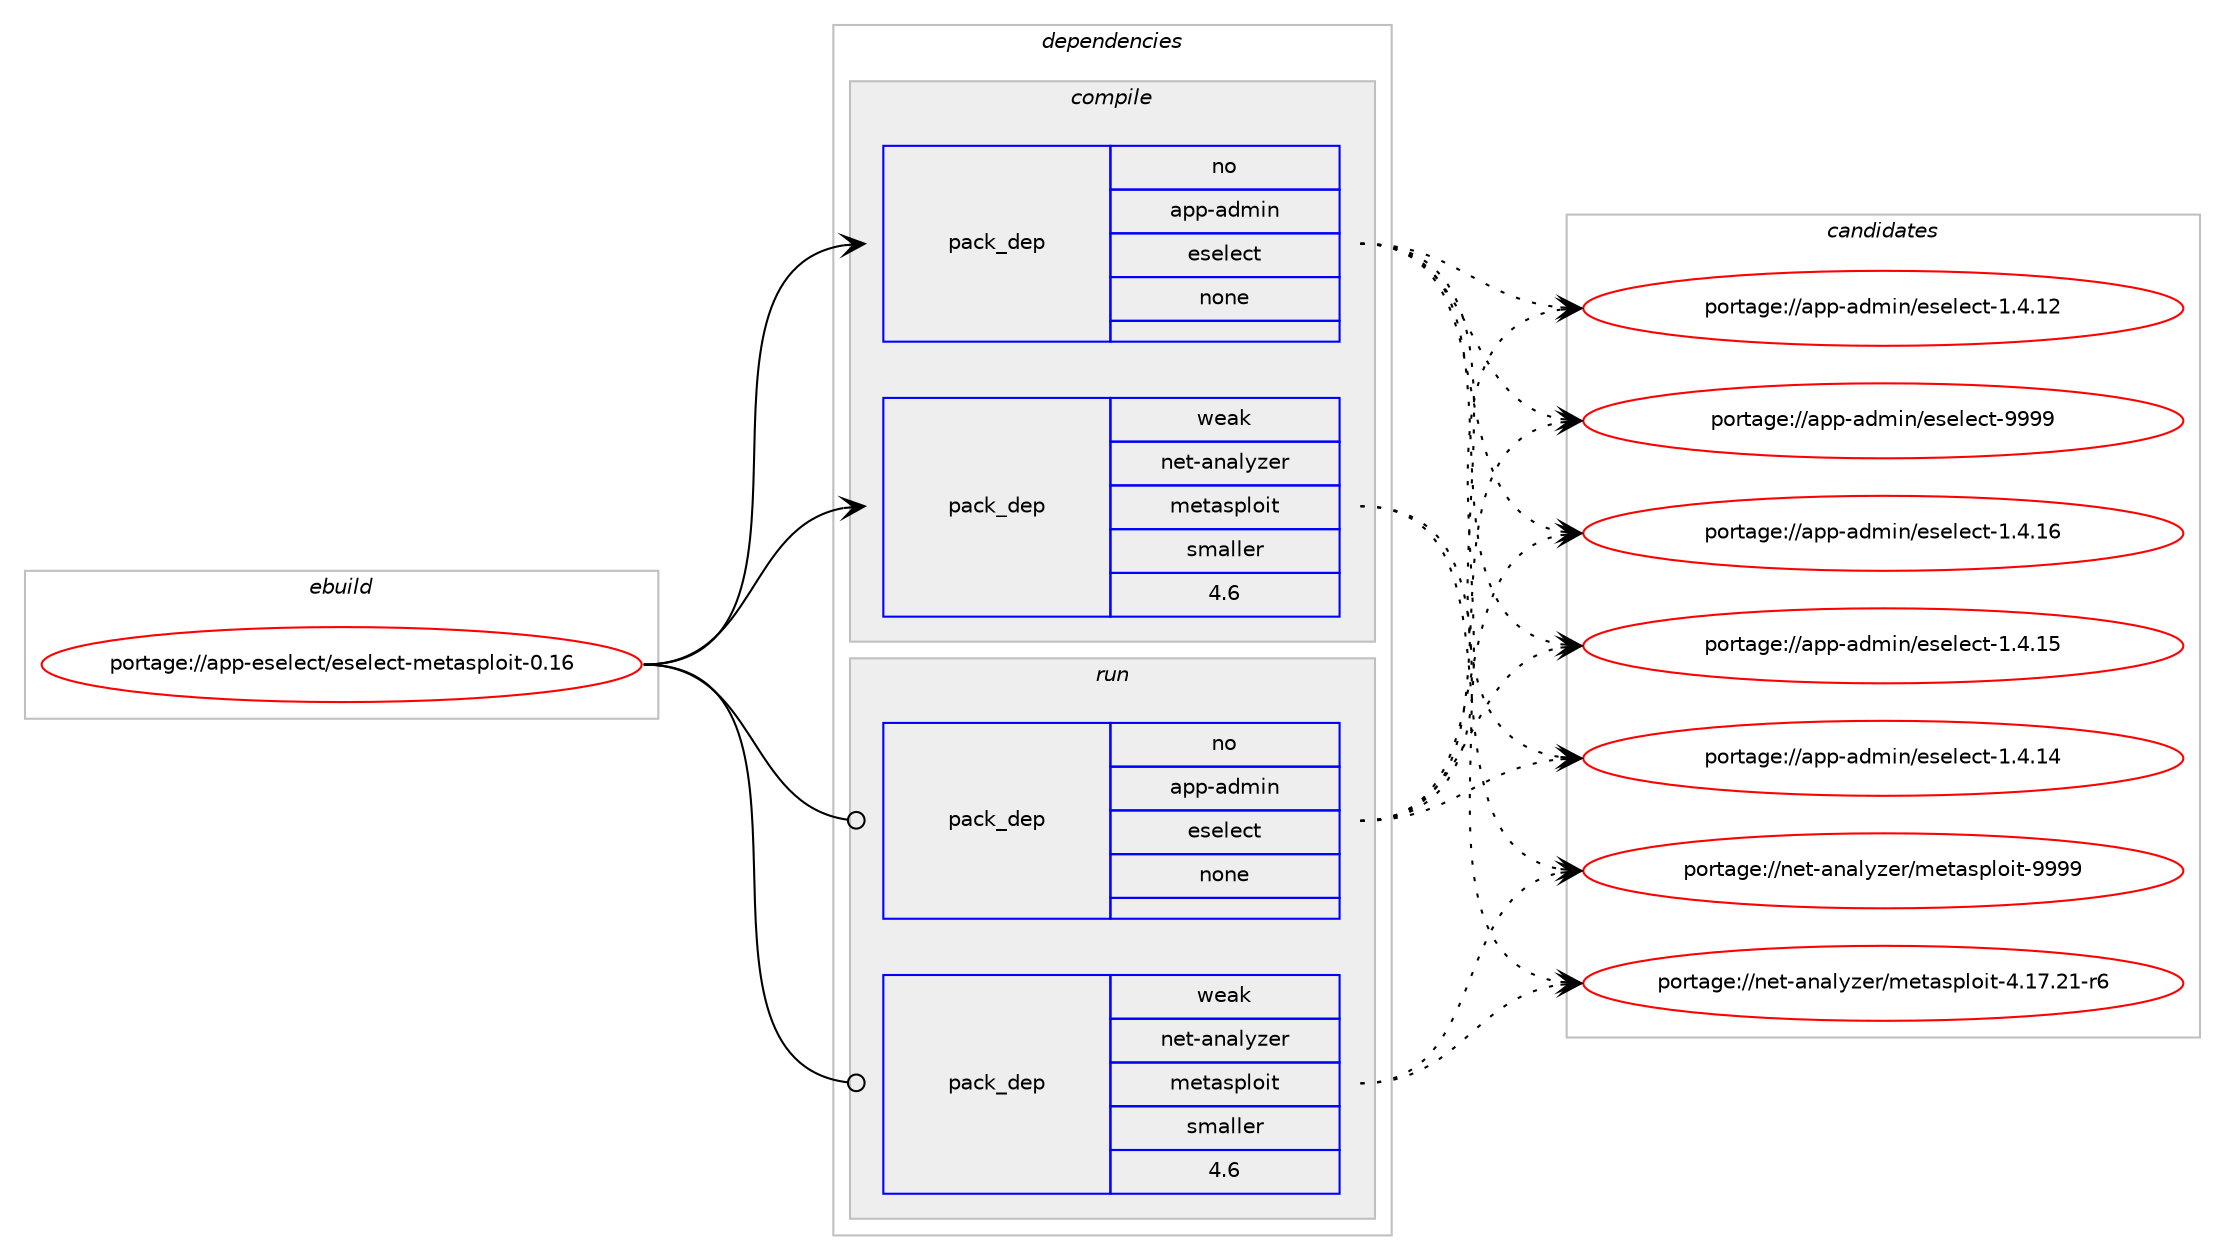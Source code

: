 digraph prolog {

# *************
# Graph options
# *************

newrank=true;
concentrate=true;
compound=true;
graph [rankdir=LR,fontname=Helvetica,fontsize=10,ranksep=1.5];#, ranksep=2.5, nodesep=0.2];
edge  [arrowhead=vee];
node  [fontname=Helvetica,fontsize=10];

# **********
# The ebuild
# **********

subgraph cluster_leftcol {
color=gray;
label=<<i>ebuild</i>>;
id [label="portage://app-eselect/eselect-metasploit-0.16", color=red, width=4, href="../app-eselect/eselect-metasploit-0.16.svg"];
}

# ****************
# The dependencies
# ****************

subgraph cluster_midcol {
color=gray;
label=<<i>dependencies</i>>;
subgraph cluster_compile {
fillcolor="#eeeeee";
style=filled;
label=<<i>compile</i>>;
subgraph pack466912 {
dependency620581 [label=<<TABLE BORDER="0" CELLBORDER="1" CELLSPACING="0" CELLPADDING="4" WIDTH="220"><TR><TD ROWSPAN="6" CELLPADDING="30">pack_dep</TD></TR><TR><TD WIDTH="110">no</TD></TR><TR><TD>app-admin</TD></TR><TR><TD>eselect</TD></TR><TR><TD>none</TD></TR><TR><TD></TD></TR></TABLE>>, shape=none, color=blue];
}
id:e -> dependency620581:w [weight=20,style="solid",arrowhead="vee"];
subgraph pack466913 {
dependency620582 [label=<<TABLE BORDER="0" CELLBORDER="1" CELLSPACING="0" CELLPADDING="4" WIDTH="220"><TR><TD ROWSPAN="6" CELLPADDING="30">pack_dep</TD></TR><TR><TD WIDTH="110">weak</TD></TR><TR><TD>net-analyzer</TD></TR><TR><TD>metasploit</TD></TR><TR><TD>smaller</TD></TR><TR><TD>4.6</TD></TR></TABLE>>, shape=none, color=blue];
}
id:e -> dependency620582:w [weight=20,style="solid",arrowhead="vee"];
}
subgraph cluster_compileandrun {
fillcolor="#eeeeee";
style=filled;
label=<<i>compile and run</i>>;
}
subgraph cluster_run {
fillcolor="#eeeeee";
style=filled;
label=<<i>run</i>>;
subgraph pack466914 {
dependency620583 [label=<<TABLE BORDER="0" CELLBORDER="1" CELLSPACING="0" CELLPADDING="4" WIDTH="220"><TR><TD ROWSPAN="6" CELLPADDING="30">pack_dep</TD></TR><TR><TD WIDTH="110">no</TD></TR><TR><TD>app-admin</TD></TR><TR><TD>eselect</TD></TR><TR><TD>none</TD></TR><TR><TD></TD></TR></TABLE>>, shape=none, color=blue];
}
id:e -> dependency620583:w [weight=20,style="solid",arrowhead="odot"];
subgraph pack466915 {
dependency620584 [label=<<TABLE BORDER="0" CELLBORDER="1" CELLSPACING="0" CELLPADDING="4" WIDTH="220"><TR><TD ROWSPAN="6" CELLPADDING="30">pack_dep</TD></TR><TR><TD WIDTH="110">weak</TD></TR><TR><TD>net-analyzer</TD></TR><TR><TD>metasploit</TD></TR><TR><TD>smaller</TD></TR><TR><TD>4.6</TD></TR></TABLE>>, shape=none, color=blue];
}
id:e -> dependency620584:w [weight=20,style="solid",arrowhead="odot"];
}
}

# **************
# The candidates
# **************

subgraph cluster_choices {
rank=same;
color=gray;
label=<<i>candidates</i>>;

subgraph choice466912 {
color=black;
nodesep=1;
choice97112112459710010910511047101115101108101991164557575757 [label="portage://app-admin/eselect-9999", color=red, width=4,href="../app-admin/eselect-9999.svg"];
choice971121124597100109105110471011151011081019911645494652464954 [label="portage://app-admin/eselect-1.4.16", color=red, width=4,href="../app-admin/eselect-1.4.16.svg"];
choice971121124597100109105110471011151011081019911645494652464953 [label="portage://app-admin/eselect-1.4.15", color=red, width=4,href="../app-admin/eselect-1.4.15.svg"];
choice971121124597100109105110471011151011081019911645494652464952 [label="portage://app-admin/eselect-1.4.14", color=red, width=4,href="../app-admin/eselect-1.4.14.svg"];
choice971121124597100109105110471011151011081019911645494652464950 [label="portage://app-admin/eselect-1.4.12", color=red, width=4,href="../app-admin/eselect-1.4.12.svg"];
dependency620581:e -> choice97112112459710010910511047101115101108101991164557575757:w [style=dotted,weight="100"];
dependency620581:e -> choice971121124597100109105110471011151011081019911645494652464954:w [style=dotted,weight="100"];
dependency620581:e -> choice971121124597100109105110471011151011081019911645494652464953:w [style=dotted,weight="100"];
dependency620581:e -> choice971121124597100109105110471011151011081019911645494652464952:w [style=dotted,weight="100"];
dependency620581:e -> choice971121124597100109105110471011151011081019911645494652464950:w [style=dotted,weight="100"];
}
subgraph choice466913 {
color=black;
nodesep=1;
choice11010111645971109710812112210111447109101116971151121081111051164557575757 [label="portage://net-analyzer/metasploit-9999", color=red, width=4,href="../net-analyzer/metasploit-9999.svg"];
choice110101116459711097108121122101114471091011169711511210811110511645524649554650494511454 [label="portage://net-analyzer/metasploit-4.17.21-r6", color=red, width=4,href="../net-analyzer/metasploit-4.17.21-r6.svg"];
dependency620582:e -> choice11010111645971109710812112210111447109101116971151121081111051164557575757:w [style=dotted,weight="100"];
dependency620582:e -> choice110101116459711097108121122101114471091011169711511210811110511645524649554650494511454:w [style=dotted,weight="100"];
}
subgraph choice466914 {
color=black;
nodesep=1;
choice97112112459710010910511047101115101108101991164557575757 [label="portage://app-admin/eselect-9999", color=red, width=4,href="../app-admin/eselect-9999.svg"];
choice971121124597100109105110471011151011081019911645494652464954 [label="portage://app-admin/eselect-1.4.16", color=red, width=4,href="../app-admin/eselect-1.4.16.svg"];
choice971121124597100109105110471011151011081019911645494652464953 [label="portage://app-admin/eselect-1.4.15", color=red, width=4,href="../app-admin/eselect-1.4.15.svg"];
choice971121124597100109105110471011151011081019911645494652464952 [label="portage://app-admin/eselect-1.4.14", color=red, width=4,href="../app-admin/eselect-1.4.14.svg"];
choice971121124597100109105110471011151011081019911645494652464950 [label="portage://app-admin/eselect-1.4.12", color=red, width=4,href="../app-admin/eselect-1.4.12.svg"];
dependency620583:e -> choice97112112459710010910511047101115101108101991164557575757:w [style=dotted,weight="100"];
dependency620583:e -> choice971121124597100109105110471011151011081019911645494652464954:w [style=dotted,weight="100"];
dependency620583:e -> choice971121124597100109105110471011151011081019911645494652464953:w [style=dotted,weight="100"];
dependency620583:e -> choice971121124597100109105110471011151011081019911645494652464952:w [style=dotted,weight="100"];
dependency620583:e -> choice971121124597100109105110471011151011081019911645494652464950:w [style=dotted,weight="100"];
}
subgraph choice466915 {
color=black;
nodesep=1;
choice11010111645971109710812112210111447109101116971151121081111051164557575757 [label="portage://net-analyzer/metasploit-9999", color=red, width=4,href="../net-analyzer/metasploit-9999.svg"];
choice110101116459711097108121122101114471091011169711511210811110511645524649554650494511454 [label="portage://net-analyzer/metasploit-4.17.21-r6", color=red, width=4,href="../net-analyzer/metasploit-4.17.21-r6.svg"];
dependency620584:e -> choice11010111645971109710812112210111447109101116971151121081111051164557575757:w [style=dotted,weight="100"];
dependency620584:e -> choice110101116459711097108121122101114471091011169711511210811110511645524649554650494511454:w [style=dotted,weight="100"];
}
}

}
